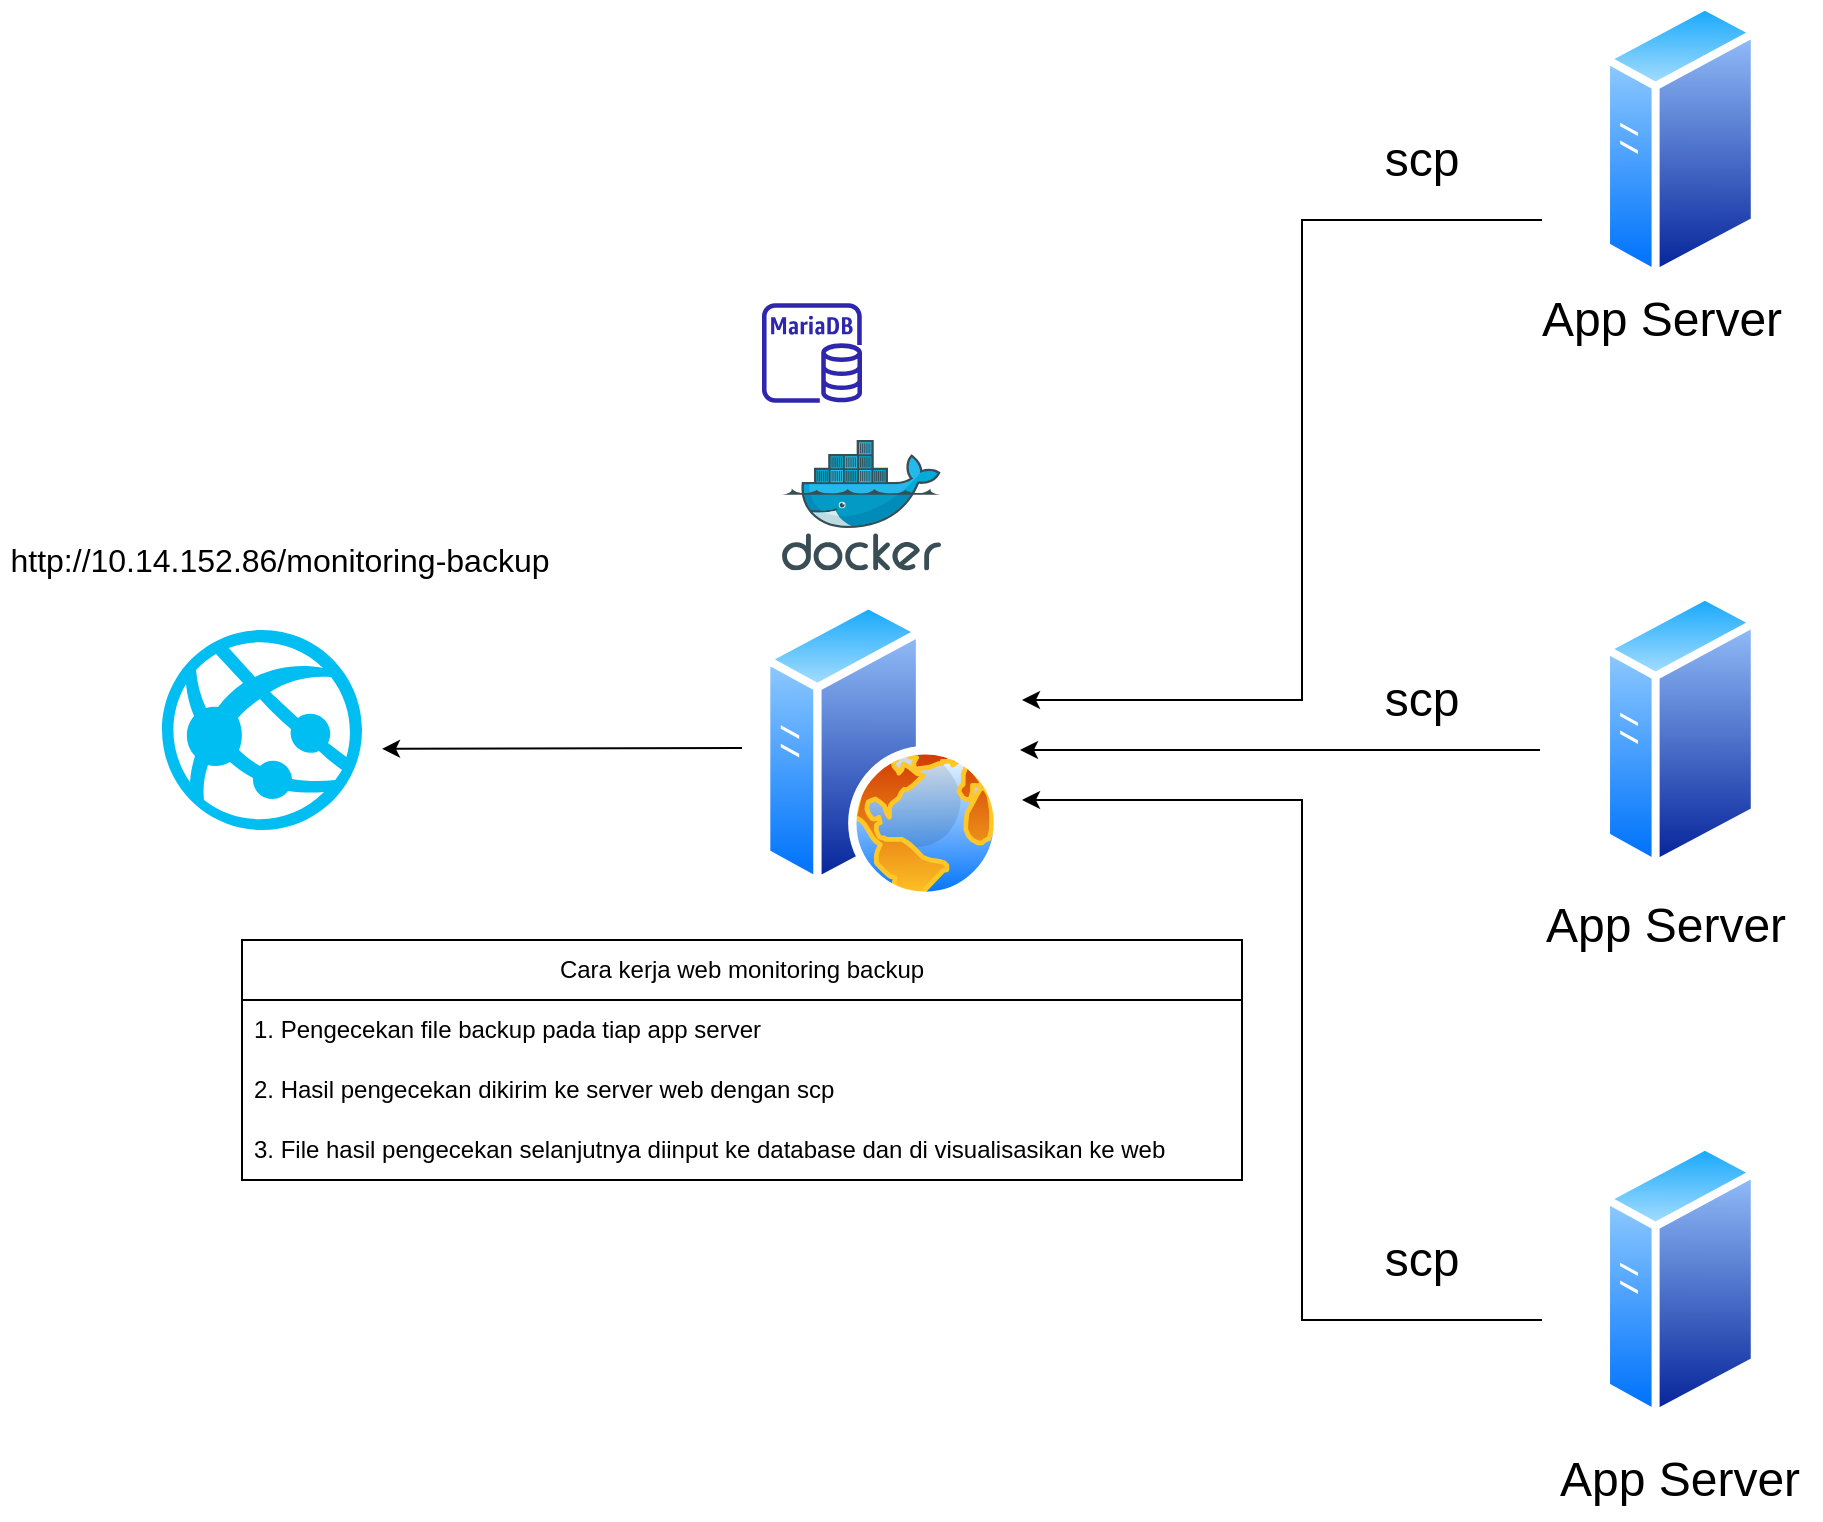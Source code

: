 <mxfile version="21.1.2" type="github">
  <diagram name="Page-1" id="0E3Kw_RimV55Skzm7RbZ">
    <mxGraphModel dx="1500" dy="784" grid="1" gridSize="10" guides="1" tooltips="1" connect="1" arrows="1" fold="1" page="1" pageScale="1" pageWidth="1100" pageHeight="850" math="0" shadow="0">
      <root>
        <mxCell id="0" />
        <mxCell id="1" parent="0" />
        <mxCell id="iM8VDKJwrgfoEsLlG_Np-1" value="" style="aspect=fixed;perimeter=ellipsePerimeter;html=1;align=center;shadow=0;dashed=0;spacingTop=3;image;image=img/lib/active_directory/generic_server.svg;" parent="1" vertex="1">
          <mxGeometry x="890" y="60" width="78.4" height="140" as="geometry" />
        </mxCell>
        <mxCell id="iM8VDKJwrgfoEsLlG_Np-3" value="" style="aspect=fixed;perimeter=ellipsePerimeter;html=1;align=center;shadow=0;dashed=0;spacingTop=3;image;image=img/lib/active_directory/generic_server.svg;" parent="1" vertex="1">
          <mxGeometry x="890" y="355" width="78.4" height="140" as="geometry" />
        </mxCell>
        <mxCell id="iM8VDKJwrgfoEsLlG_Np-4" value="" style="aspect=fixed;perimeter=ellipsePerimeter;html=1;align=center;shadow=0;dashed=0;spacingTop=3;image;image=img/lib/active_directory/generic_server.svg;" parent="1" vertex="1">
          <mxGeometry x="890" y="630" width="78.4" height="140" as="geometry" />
        </mxCell>
        <mxCell id="iM8VDKJwrgfoEsLlG_Np-5" value="" style="aspect=fixed;perimeter=ellipsePerimeter;html=1;align=center;shadow=0;dashed=0;spacingTop=3;image;image=img/lib/active_directory/web_server.svg;" parent="1" vertex="1">
          <mxGeometry x="470" y="360" width="120" height="150" as="geometry" />
        </mxCell>
        <mxCell id="iM8VDKJwrgfoEsLlG_Np-7" value="&lt;font style=&quot;font-size: 24px;&quot;&gt;App Server&lt;/font&gt;" style="text;html=1;strokeColor=none;fillColor=none;align=center;verticalAlign=middle;whiteSpace=wrap;rounded=0;" parent="1" vertex="1">
          <mxGeometry x="850" y="200" width="140" height="40" as="geometry" />
        </mxCell>
        <mxCell id="iM8VDKJwrgfoEsLlG_Np-10" value="&lt;font style=&quot;font-size: 24px;&quot;&gt;App Server&lt;/font&gt;" style="text;html=1;strokeColor=none;fillColor=none;align=center;verticalAlign=middle;whiteSpace=wrap;rounded=0;" parent="1" vertex="1">
          <mxGeometry x="852.2" y="503" width="140" height="40" as="geometry" />
        </mxCell>
        <mxCell id="iM8VDKJwrgfoEsLlG_Np-12" value="&lt;font style=&quot;font-size: 24px;&quot;&gt;App Server&lt;/font&gt;" style="text;html=1;strokeColor=none;fillColor=none;align=center;verticalAlign=middle;whiteSpace=wrap;rounded=0;" parent="1" vertex="1">
          <mxGeometry x="859.2" y="780" width="140" height="40" as="geometry" />
        </mxCell>
        <mxCell id="iM8VDKJwrgfoEsLlG_Np-13" value="" style="sketch=0;aspect=fixed;html=1;points=[];align=center;image;fontSize=12;image=img/lib/mscae/Docker.svg;" parent="1" vertex="1">
          <mxGeometry x="480" y="280" width="79.51" height="65.2" as="geometry" />
        </mxCell>
        <mxCell id="iM8VDKJwrgfoEsLlG_Np-14" value="" style="endArrow=classic;html=1;rounded=0;" parent="1" edge="1">
          <mxGeometry width="50" height="50" relative="1" as="geometry">
            <mxPoint x="860" y="170" as="sourcePoint" />
            <mxPoint x="600" y="410" as="targetPoint" />
            <Array as="points">
              <mxPoint x="740" y="170" />
              <mxPoint x="740" y="410" />
            </Array>
          </mxGeometry>
        </mxCell>
        <mxCell id="iM8VDKJwrgfoEsLlG_Np-16" value="" style="endArrow=classic;html=1;rounded=0;" parent="1" edge="1">
          <mxGeometry width="50" height="50" relative="1" as="geometry">
            <mxPoint x="860" y="720" as="sourcePoint" />
            <mxPoint x="600" y="460" as="targetPoint" />
            <Array as="points">
              <mxPoint x="740" y="720" />
              <mxPoint x="740" y="460" />
            </Array>
          </mxGeometry>
        </mxCell>
        <mxCell id="iM8VDKJwrgfoEsLlG_Np-17" value="" style="endArrow=classic;html=1;rounded=0;" parent="1" edge="1">
          <mxGeometry width="50" height="50" relative="1" as="geometry">
            <mxPoint x="859" y="435" as="sourcePoint" />
            <mxPoint x="599" y="435" as="targetPoint" />
          </mxGeometry>
        </mxCell>
        <mxCell id="jGflWgv3lSx-wSXQby-S-1" value="&lt;font style=&quot;font-size: 24px;&quot;&gt;scp&lt;/font&gt;" style="text;html=1;strokeColor=none;fillColor=none;align=center;verticalAlign=middle;whiteSpace=wrap;rounded=0;" parent="1" vertex="1">
          <mxGeometry x="730" y="120" width="140" height="40" as="geometry" />
        </mxCell>
        <mxCell id="AwyXEWw16TiDAjHhJQ-5-1" value="" style="endArrow=classic;html=1;rounded=0;" parent="1" edge="1">
          <mxGeometry width="50" height="50" relative="1" as="geometry">
            <mxPoint x="460" y="434" as="sourcePoint" />
            <mxPoint x="280" y="434.44" as="targetPoint" />
          </mxGeometry>
        </mxCell>
        <mxCell id="6cipVELPrP1QCe_pAajm-1" value="" style="verticalLabelPosition=bottom;html=1;verticalAlign=top;align=center;strokeColor=none;fillColor=#00BEF2;shape=mxgraph.azure.azure_website;pointerEvents=1;" parent="1" vertex="1">
          <mxGeometry x="170" y="375" width="100" height="100" as="geometry" />
        </mxCell>
        <mxCell id="KjsujYXIpW7fQtc8lM0x-1" value="&lt;font style=&quot;font-size: 24px;&quot;&gt;scp&lt;/font&gt;" style="text;html=1;strokeColor=none;fillColor=none;align=center;verticalAlign=middle;whiteSpace=wrap;rounded=0;" parent="1" vertex="1">
          <mxGeometry x="730" y="390" width="140" height="40" as="geometry" />
        </mxCell>
        <mxCell id="KjsujYXIpW7fQtc8lM0x-2" value="&lt;font style=&quot;font-size: 24px;&quot;&gt;scp&lt;/font&gt;" style="text;html=1;strokeColor=none;fillColor=none;align=center;verticalAlign=middle;whiteSpace=wrap;rounded=0;" parent="1" vertex="1">
          <mxGeometry x="730" y="670" width="140" height="40" as="geometry" />
        </mxCell>
        <mxCell id="KjsujYXIpW7fQtc8lM0x-4" value="Cara kerja web monitoring backup" style="swimlane;fontStyle=0;childLayout=stackLayout;horizontal=1;startSize=30;horizontalStack=0;resizeParent=1;resizeParentMax=0;resizeLast=0;collapsible=1;marginBottom=0;whiteSpace=wrap;html=1;" parent="1" vertex="1">
          <mxGeometry x="210" y="530" width="500" height="120" as="geometry" />
        </mxCell>
        <mxCell id="KjsujYXIpW7fQtc8lM0x-5" value="1. Pengecekan file backup pada tiap app server" style="text;strokeColor=none;fillColor=none;align=left;verticalAlign=middle;spacingLeft=4;spacingRight=4;overflow=hidden;points=[[0,0.5],[1,0.5]];portConstraint=eastwest;rotatable=0;whiteSpace=wrap;html=1;" parent="KjsujYXIpW7fQtc8lM0x-4" vertex="1">
          <mxGeometry y="30" width="500" height="30" as="geometry" />
        </mxCell>
        <mxCell id="KjsujYXIpW7fQtc8lM0x-6" value="2. Hasil pengecekan dikirim ke server web dengan scp" style="text;strokeColor=none;fillColor=none;align=left;verticalAlign=middle;spacingLeft=4;spacingRight=4;overflow=hidden;points=[[0,0.5],[1,0.5]];portConstraint=eastwest;rotatable=0;whiteSpace=wrap;html=1;" parent="KjsujYXIpW7fQtc8lM0x-4" vertex="1">
          <mxGeometry y="60" width="500" height="30" as="geometry" />
        </mxCell>
        <mxCell id="KjsujYXIpW7fQtc8lM0x-7" value="3. File hasil pengecekan selanjutnya diinput ke database dan di visualisasikan ke web" style="text;strokeColor=none;fillColor=none;align=left;verticalAlign=middle;spacingLeft=4;spacingRight=4;overflow=hidden;points=[[0,0.5],[1,0.5]];portConstraint=eastwest;rotatable=0;whiteSpace=wrap;html=1;" parent="KjsujYXIpW7fQtc8lM0x-4" vertex="1">
          <mxGeometry y="90" width="500" height="30" as="geometry" />
        </mxCell>
        <mxCell id="GSXaywZ3phH8YTJJJZ-V-1" value="" style="sketch=0;outlineConnect=0;fontColor=#232F3E;gradientColor=none;fillColor=#2E27AD;strokeColor=none;dashed=0;verticalLabelPosition=bottom;verticalAlign=top;align=center;html=1;fontSize=12;fontStyle=0;aspect=fixed;pointerEvents=1;shape=mxgraph.aws4.rds_mariadb_instance;" vertex="1" parent="1">
          <mxGeometry x="470" y="211.5" width="50" height="50" as="geometry" />
        </mxCell>
        <mxCell id="GSXaywZ3phH8YTJJJZ-V-2" value="" style="shape=image;html=1;verticalAlign=top;verticalLabelPosition=bottom;labelBackgroundColor=#ffffff;imageAspect=0;aspect=fixed;image=https://cdn1.iconfinder.com/data/icons/bootstrap-vol-3/16/filetype-php-128.png" vertex="1" parent="1">
          <mxGeometry x="530" y="210" width="51.5" height="51.5" as="geometry" />
        </mxCell>
        <mxCell id="GSXaywZ3phH8YTJJJZ-V-5" value="&lt;font style=&quot;font-size: 16px;&quot;&gt;http://10.14.152.86/monitoring-backup&lt;/font&gt;" style="text;html=1;strokeColor=none;fillColor=none;align=center;verticalAlign=middle;whiteSpace=wrap;rounded=0;" vertex="1" parent="1">
          <mxGeometry x="89" y="310" width="280" height="60" as="geometry" />
        </mxCell>
      </root>
    </mxGraphModel>
  </diagram>
</mxfile>
